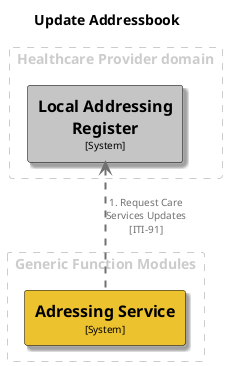 @startuml
set separator none
title Update Addressbook

top to bottom direction

skinparam {
  arrowFontSize 10
  defaultTextAlignment center
  wrapWidth 200
  maxMessageSize 100
}

hide stereotype

skinparam rectangle<<AdressingService>> {
  BackgroundColor #ecc22e
  FontColor #000000
  BorderColor #000000
  shadowing true
}
skinparam rectangle<<LocalAddressingRegister>> {
  BackgroundColor #c5c5c5
  FontColor #000000
  BorderColor #000000
  shadowing true
}

rectangle "Generic Function Modules" <<group1>> as group1 {
  skinparam RectangleBorderColor<<group1>> #cccccc
  skinparam RectangleFontColor<<group1>> #cccccc
  skinparam RectangleBorderStyle<<group1>> dashed

  rectangle "==Adressing Service\n<size:10>[System]</size>" <<AdressingService>> as AdressingService
}

rectangle "Healthcare Provider domain" <<group2>> as group2 {
  skinparam RectangleBorderColor<<group2>> #cccccc
  skinparam RectangleFontColor<<group2>> #cccccc
  skinparam RectangleBorderStyle<<group2>> dashed

  rectangle "==Local Addressing Register\n<size:10>[System]</size>" <<LocalAddressingRegister>> as LocalAddressingRegister
}

LocalAddressingRegister <.[#707070,thickness=2]. AdressingService : "<color:#707070>1. Request Care Services Updates [ITI-91]"
@enduml